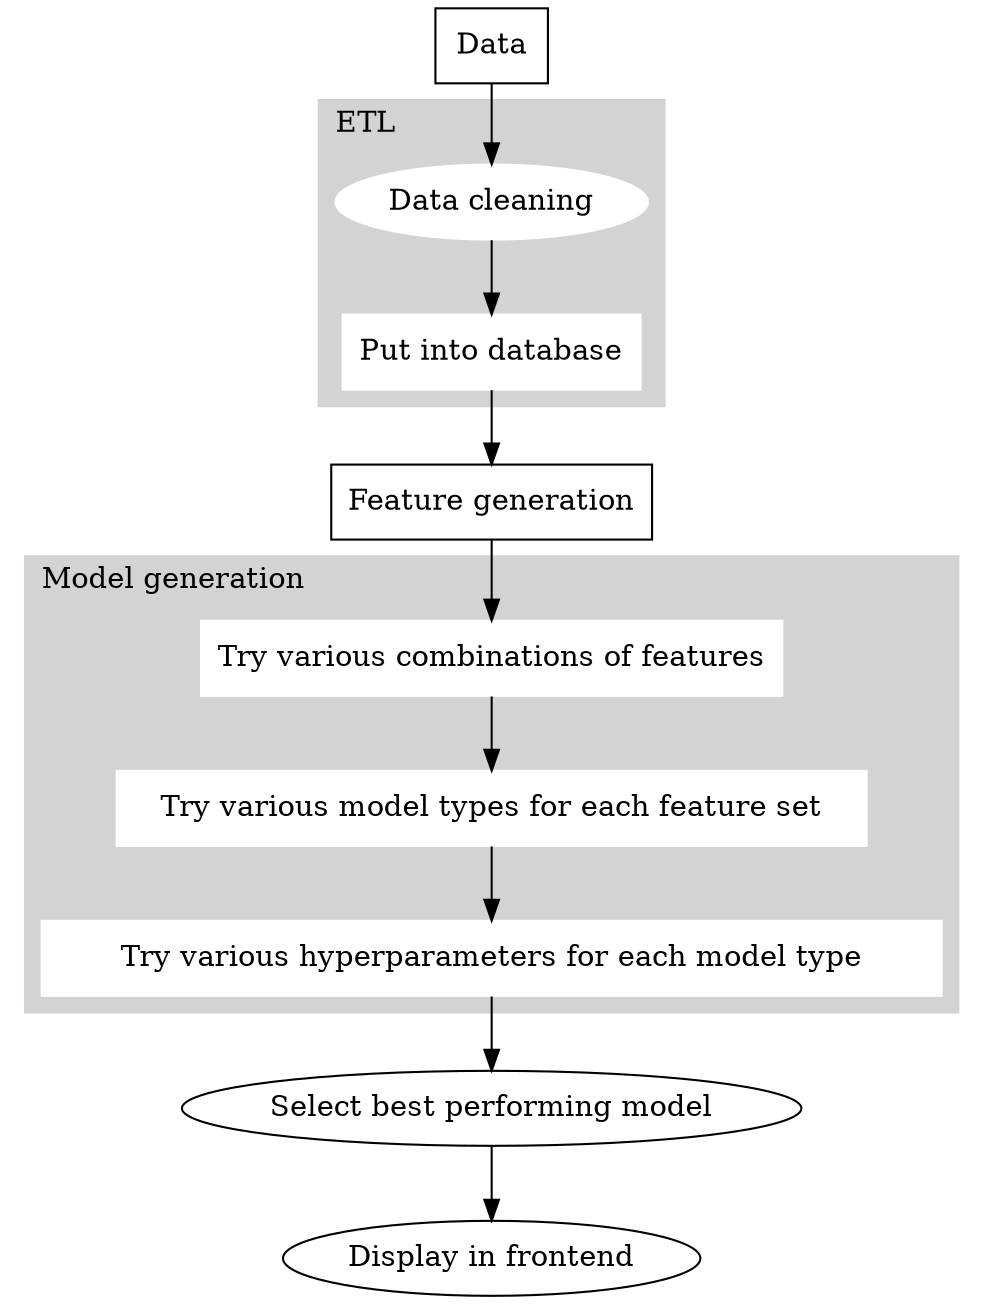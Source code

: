 digraph G {
Data->ETL
Data [shape="box" label="Data"]

subgraph cluster0 {
    ETL [label="Data cleaning", style="filled", color="white"]
    Database [shape="box", label="Put into database", style="filled", color="white"]
    ETL->Database
    style=filled
    color=lightgrey
    label="ETL"
    labeljust="l"
}


FeatureGen [shape="box", label="Feature generation"]
Database->FeatureGen
FeatureGen->FeatureSets

subgraph cluster1 {
    FeatureSets [shape="box", label="Try various combinations of features", style="filled", color="white"]
    ModelTypes [shape="box", width=5, label="Try various model types for each feature set", style="filled", color="white"]
    Hyperparams [shape="box", width=6, label="Try various hyperparameters for each model type", style="filled", color="white"]

    style=filled
    color=lightgrey
    label="Model generation"
    labeljust="l"

    FeatureSets->ModelTypes
    ModelTypes->Hyperparams
}

Hyperparams->SelectBestModel
SelectBestModel [label="Select best performing model"]
Frontend [label="Display in frontend"]
SelectBestModel->Frontend

}
